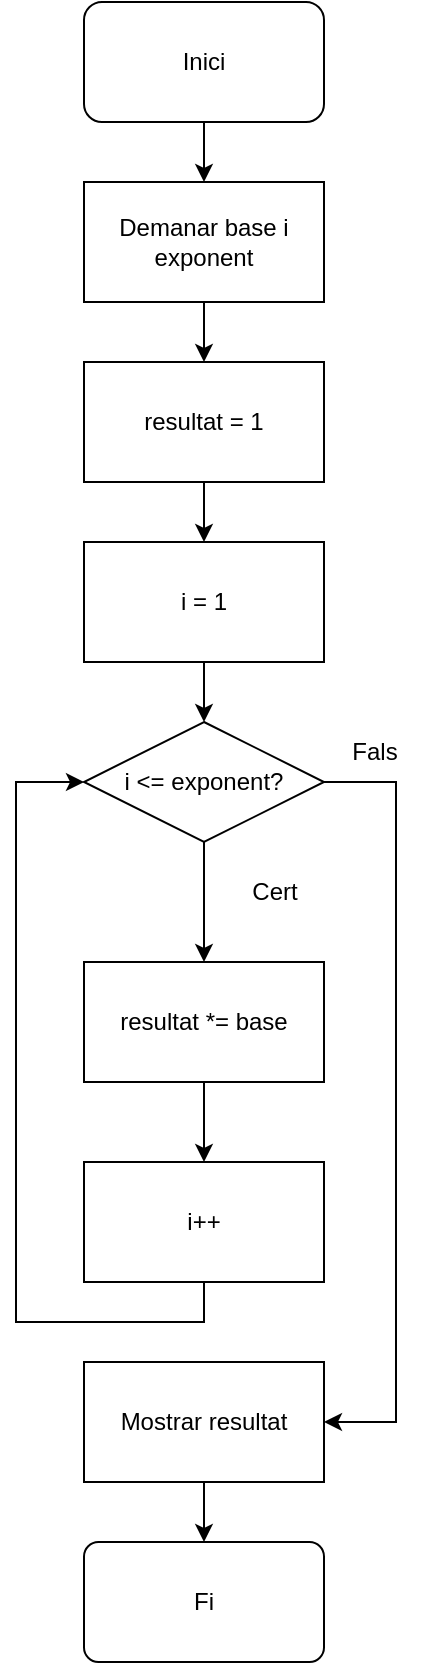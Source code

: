 <mxfile version="20.3.0" type="device"><diagram id="ehvCzWHMK5ZXKAAsmYax" name="Page-1"><mxGraphModel dx="1422" dy="865" grid="1" gridSize="10" guides="1" tooltips="1" connect="1" arrows="1" fold="1" page="1" pageScale="1" pageWidth="827" pageHeight="1169" math="0" shadow="0"><root><mxCell id="0"/><mxCell id="1" parent="0"/><mxCell id="PuzisDfNevOmoQThySBL-5" style="edgeStyle=orthogonalEdgeStyle;rounded=0;orthogonalLoop=1;jettySize=auto;html=1;entryX=0.5;entryY=0;entryDx=0;entryDy=0;" parent="1" source="ctj1WZmTq4Gt_A9nmky2-1" target="PuzisDfNevOmoQThySBL-1" edge="1"><mxGeometry relative="1" as="geometry"/></mxCell><mxCell id="ctj1WZmTq4Gt_A9nmky2-1" value="&lt;div&gt;Inici&lt;/div&gt;" style="rounded=1;whiteSpace=wrap;html=1;" parent="1" vertex="1"><mxGeometry x="354" width="120" height="60" as="geometry"/></mxCell><mxCell id="PuzisDfNevOmoQThySBL-6" style="edgeStyle=orthogonalEdgeStyle;rounded=0;orthogonalLoop=1;jettySize=auto;html=1;entryX=0.5;entryY=0;entryDx=0;entryDy=0;" parent="1" source="PuzisDfNevOmoQThySBL-1" target="XwtGSHlgtmPsuABcbUZl-21" edge="1"><mxGeometry relative="1" as="geometry"><mxPoint x="414" y="180" as="targetPoint"/></mxGeometry></mxCell><mxCell id="PuzisDfNevOmoQThySBL-1" value="Demanar base i exponent" style="rounded=0;whiteSpace=wrap;html=1;" parent="1" vertex="1"><mxGeometry x="354" y="90" width="120" height="60" as="geometry"/></mxCell><mxCell id="XwtGSHlgtmPsuABcbUZl-11" value="Fi" style="whiteSpace=wrap;html=1;rounded=1;arcSize=12;" parent="1" vertex="1"><mxGeometry x="354" y="770" width="120" height="60" as="geometry"/></mxCell><mxCell id="XwtGSHlgtmPsuABcbUZl-12" value="Cert" style="text;html=1;align=center;verticalAlign=middle;resizable=0;points=[];autosize=1;strokeColor=none;fillColor=none;" parent="1" vertex="1"><mxGeometry x="424" y="430" width="50" height="30" as="geometry"/></mxCell><mxCell id="XwtGSHlgtmPsuABcbUZl-13" value="Fals" style="text;html=1;align=center;verticalAlign=middle;resizable=0;points=[];autosize=1;strokeColor=none;fillColor=none;" parent="1" vertex="1"><mxGeometry x="474" y="360" width="50" height="30" as="geometry"/></mxCell><mxCell id="XwtGSHlgtmPsuABcbUZl-14" style="edgeStyle=orthogonalEdgeStyle;rounded=0;orthogonalLoop=1;jettySize=auto;html=1;entryX=0.5;entryY=0;entryDx=0;entryDy=0;" parent="1" source="XwtGSHlgtmPsuABcbUZl-16" target="XwtGSHlgtmPsuABcbUZl-18" edge="1"><mxGeometry relative="1" as="geometry"/></mxCell><mxCell id="XwtGSHlgtmPsuABcbUZl-24" style="edgeStyle=orthogonalEdgeStyle;rounded=0;orthogonalLoop=1;jettySize=auto;html=1;exitX=1;exitY=0.5;exitDx=0;exitDy=0;entryX=1;entryY=0.5;entryDx=0;entryDy=0;" parent="1" source="XwtGSHlgtmPsuABcbUZl-16" target="XwtGSHlgtmPsuABcbUZl-23" edge="1"><mxGeometry relative="1" as="geometry"><Array as="points"><mxPoint x="510" y="390"/><mxPoint x="510" y="710"/></Array></mxGeometry></mxCell><mxCell id="XwtGSHlgtmPsuABcbUZl-16" value="i &amp;lt;= exponent?" style="rhombus;whiteSpace=wrap;html=1;" parent="1" vertex="1"><mxGeometry x="354" y="360" width="120" height="60" as="geometry"/></mxCell><mxCell id="XwtGSHlgtmPsuABcbUZl-17" style="edgeStyle=orthogonalEdgeStyle;rounded=0;orthogonalLoop=1;jettySize=auto;html=1;entryX=0.5;entryY=0;entryDx=0;entryDy=0;" parent="1" source="XwtGSHlgtmPsuABcbUZl-18" target="XwtGSHlgtmPsuABcbUZl-20" edge="1"><mxGeometry relative="1" as="geometry"/></mxCell><mxCell id="XwtGSHlgtmPsuABcbUZl-18" value="resultat *= base" style="rounded=0;whiteSpace=wrap;html=1;" parent="1" vertex="1"><mxGeometry x="354" y="480" width="120" height="60" as="geometry"/></mxCell><mxCell id="XwtGSHlgtmPsuABcbUZl-19" style="edgeStyle=orthogonalEdgeStyle;rounded=0;orthogonalLoop=1;jettySize=auto;html=1;entryX=0;entryY=0.5;entryDx=0;entryDy=0;exitX=0.5;exitY=1;exitDx=0;exitDy=0;" parent="1" source="XwtGSHlgtmPsuABcbUZl-20" target="XwtGSHlgtmPsuABcbUZl-16" edge="1"><mxGeometry relative="1" as="geometry"><Array as="points"><mxPoint x="414" y="660"/><mxPoint x="320" y="660"/><mxPoint x="320" y="390"/></Array></mxGeometry></mxCell><mxCell id="XwtGSHlgtmPsuABcbUZl-20" value="i++" style="rounded=0;whiteSpace=wrap;html=1;" parent="1" vertex="1"><mxGeometry x="354" y="580" width="120" height="60" as="geometry"/></mxCell><mxCell id="qNZ80tEiP87RYZTDUo0D-3" style="edgeStyle=orthogonalEdgeStyle;rounded=0;orthogonalLoop=1;jettySize=auto;html=1;exitX=0.5;exitY=1;exitDx=0;exitDy=0;" parent="1" source="XwtGSHlgtmPsuABcbUZl-21" target="qNZ80tEiP87RYZTDUo0D-1" edge="1"><mxGeometry relative="1" as="geometry"/></mxCell><mxCell id="XwtGSHlgtmPsuABcbUZl-21" value="resultat = 1" style="rounded=0;whiteSpace=wrap;html=1;" parent="1" vertex="1"><mxGeometry x="354" y="180" width="120" height="60" as="geometry"/></mxCell><mxCell id="XwtGSHlgtmPsuABcbUZl-25" style="edgeStyle=orthogonalEdgeStyle;rounded=0;orthogonalLoop=1;jettySize=auto;html=1;exitX=0.5;exitY=1;exitDx=0;exitDy=0;entryX=0.5;entryY=0;entryDx=0;entryDy=0;" parent="1" source="XwtGSHlgtmPsuABcbUZl-23" target="XwtGSHlgtmPsuABcbUZl-11" edge="1"><mxGeometry relative="1" as="geometry"/></mxCell><mxCell id="XwtGSHlgtmPsuABcbUZl-23" value="Mostrar resultat" style="rounded=0;whiteSpace=wrap;html=1;" parent="1" vertex="1"><mxGeometry x="354" y="680" width="120" height="60" as="geometry"/></mxCell><mxCell id="qNZ80tEiP87RYZTDUo0D-4" style="edgeStyle=orthogonalEdgeStyle;rounded=0;orthogonalLoop=1;jettySize=auto;html=1;exitX=0.5;exitY=1;exitDx=0;exitDy=0;entryX=0.5;entryY=0;entryDx=0;entryDy=0;" parent="1" source="qNZ80tEiP87RYZTDUo0D-1" target="XwtGSHlgtmPsuABcbUZl-16" edge="1"><mxGeometry relative="1" as="geometry"/></mxCell><mxCell id="qNZ80tEiP87RYZTDUo0D-1" value="i = 1" style="rounded=0;whiteSpace=wrap;html=1;" parent="1" vertex="1"><mxGeometry x="354" y="270" width="120" height="60" as="geometry"/></mxCell></root></mxGraphModel></diagram></mxfile>